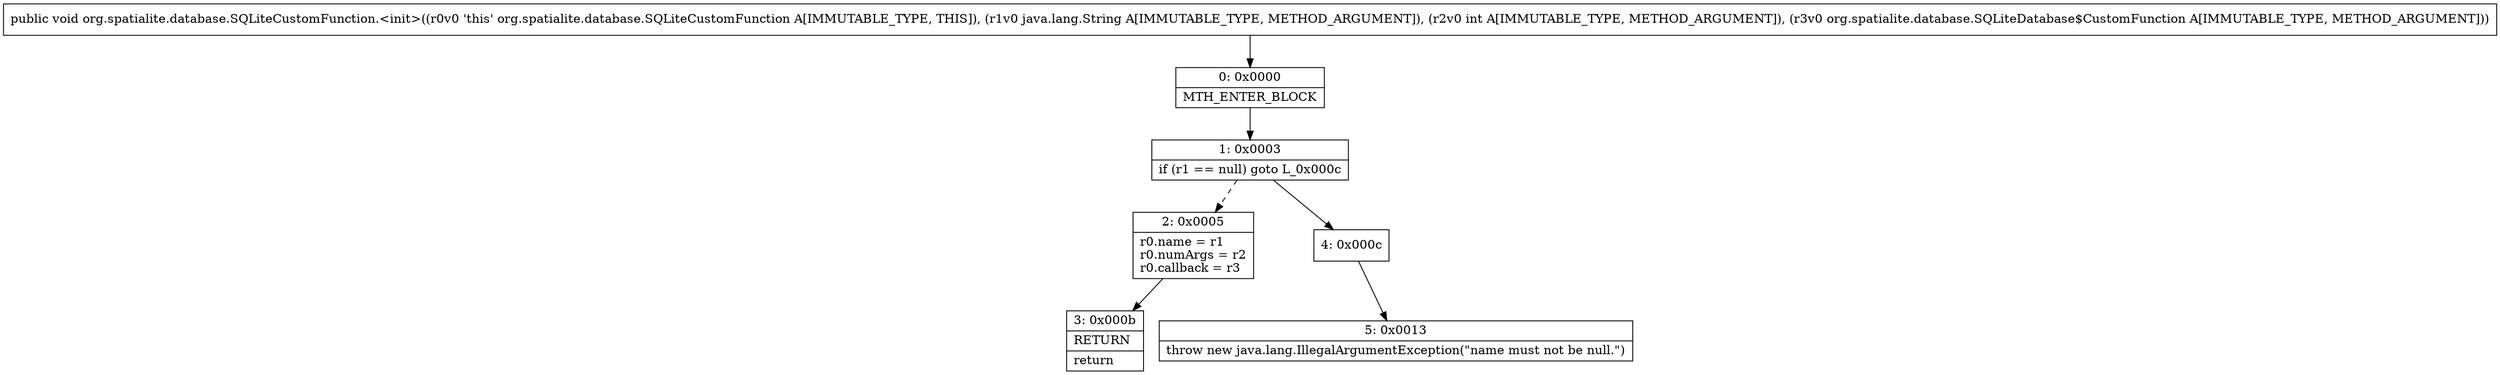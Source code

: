digraph "CFG fororg.spatialite.database.SQLiteCustomFunction.\<init\>(Ljava\/lang\/String;ILorg\/spatialite\/database\/SQLiteDatabase$CustomFunction;)V" {
Node_0 [shape=record,label="{0\:\ 0x0000|MTH_ENTER_BLOCK\l}"];
Node_1 [shape=record,label="{1\:\ 0x0003|if (r1 == null) goto L_0x000c\l}"];
Node_2 [shape=record,label="{2\:\ 0x0005|r0.name = r1\lr0.numArgs = r2\lr0.callback = r3\l}"];
Node_3 [shape=record,label="{3\:\ 0x000b|RETURN\l|return\l}"];
Node_4 [shape=record,label="{4\:\ 0x000c}"];
Node_5 [shape=record,label="{5\:\ 0x0013|throw new java.lang.IllegalArgumentException(\"name must not be null.\")\l}"];
MethodNode[shape=record,label="{public void org.spatialite.database.SQLiteCustomFunction.\<init\>((r0v0 'this' org.spatialite.database.SQLiteCustomFunction A[IMMUTABLE_TYPE, THIS]), (r1v0 java.lang.String A[IMMUTABLE_TYPE, METHOD_ARGUMENT]), (r2v0 int A[IMMUTABLE_TYPE, METHOD_ARGUMENT]), (r3v0 org.spatialite.database.SQLiteDatabase$CustomFunction A[IMMUTABLE_TYPE, METHOD_ARGUMENT])) }"];
MethodNode -> Node_0;
Node_0 -> Node_1;
Node_1 -> Node_2[style=dashed];
Node_1 -> Node_4;
Node_2 -> Node_3;
Node_4 -> Node_5;
}

